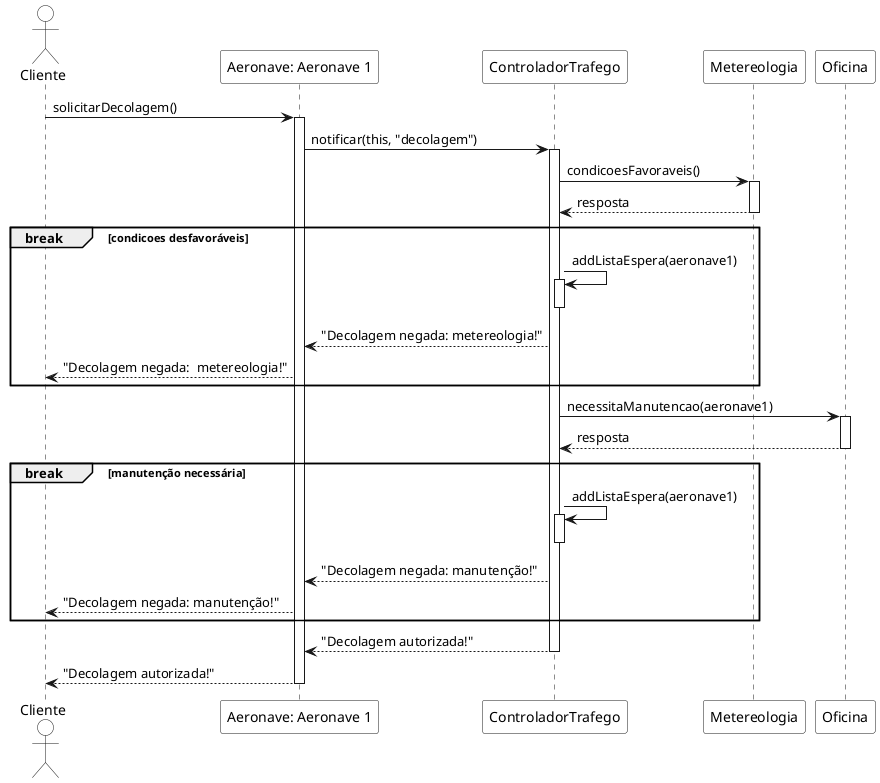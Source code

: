 @startuml
skinparam ActorBackgroundColor white
skinparam ParticipantBackgroundColor white

actor Cliente as cliente
participant "Aeronave: Aeronave 1" as aeronave1 
participant ControladorTrafego as mediador
participant Metereologia as metereologia
participant Oficina as oficina

cliente -> aeronave1 ++: solicitarDecolagem()
	aeronave1 -> mediador ++: notificar(this, "decolagem")
		mediador -> metereologia ++: condicoesFavoraveis()
			return resposta
		
		break condicoes desfavoráveis
			mediador -> mediador ++: addListaEspera(aeronave1)
			deactivate
			mediador --> aeronave1: "Decolagem negada: metereologia!"
			aeronave1 --> cliente: "Decolagem negada:  metereologia!"
		end
		
		mediador -> oficina ++: necessitaManutencao(aeronave1)
			return resposta
		
		break manutenção necessária
			mediador -> mediador ++: addListaEspera(aeronave1)
			deactivate
			mediador --> aeronave1: "Decolagem negada: manutenção!"
			aeronave1 --> cliente: "Decolagem negada: manutenção!"
		end
	return "Decolagem autorizada!"
return "Decolagem autorizada!"
	
@enduml